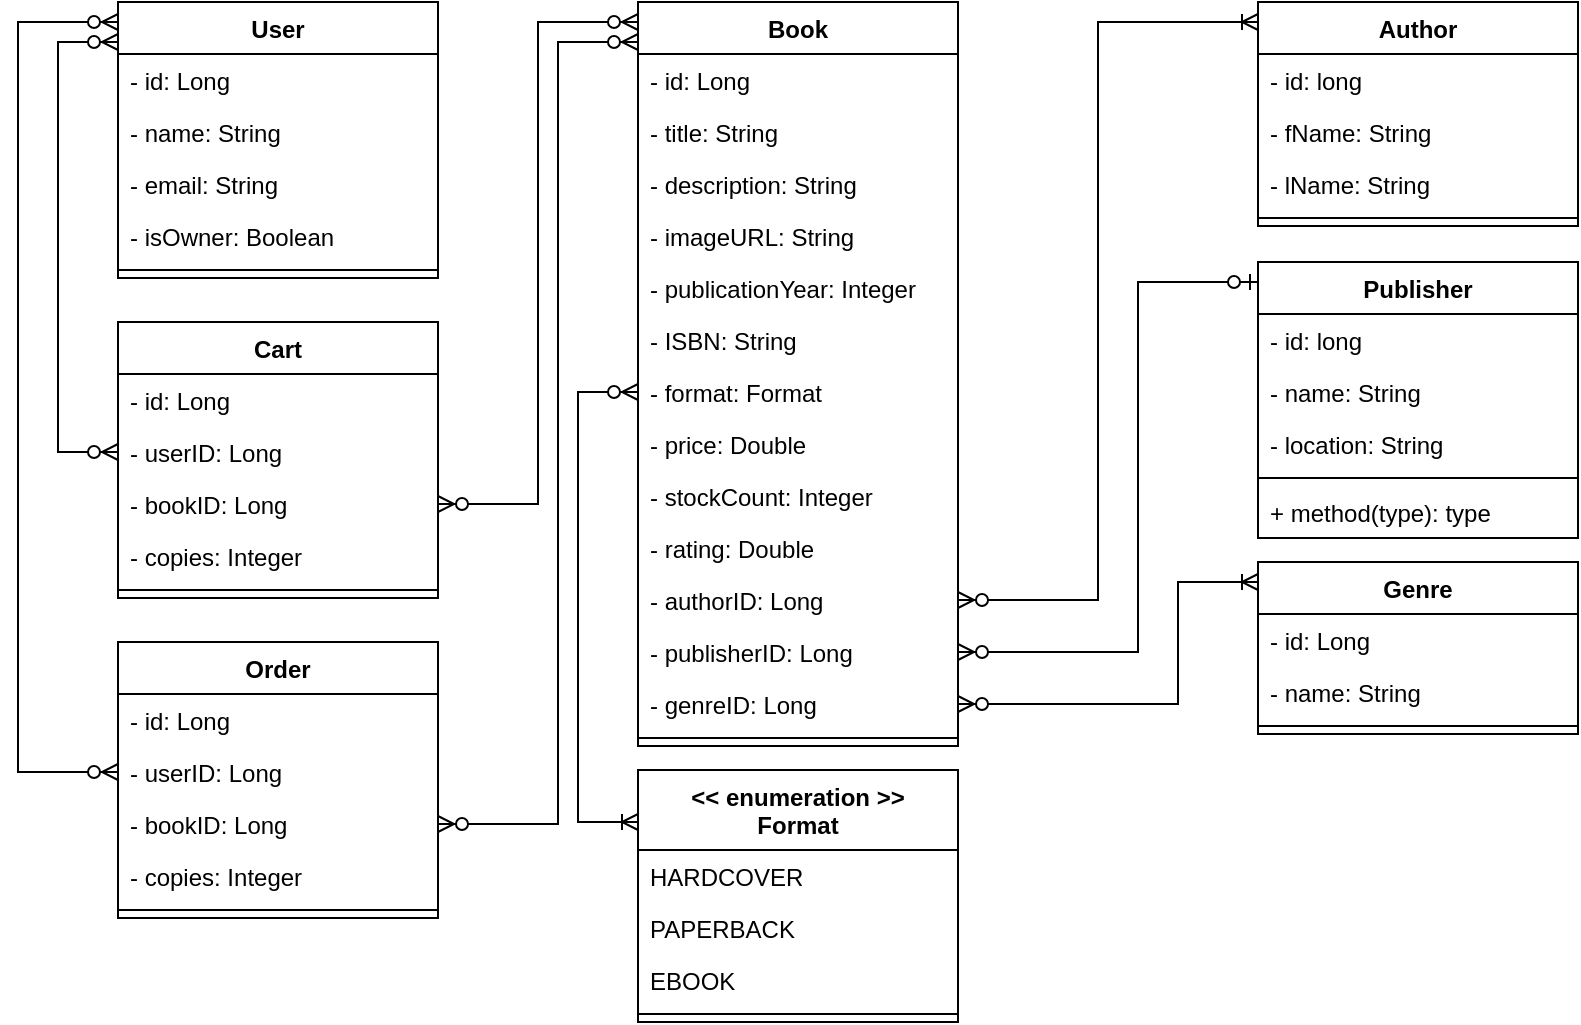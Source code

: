 <mxfile version="14.4.3" type="device"><diagram id="G3pTq0MA69egy5FtvFMT" name="Page-1"><mxGraphModel dx="946" dy="617" grid="1" gridSize="10" guides="1" tooltips="1" connect="1" arrows="1" fold="1" page="1" pageScale="1" pageWidth="850" pageHeight="1100" math="0" shadow="0"><root><mxCell id="0"/><mxCell id="1" parent="0"/><mxCell id="gHgjY98yb04o93Fi81qX-1" value="Book" style="swimlane;fontStyle=1;align=center;verticalAlign=top;childLayout=stackLayout;horizontal=1;startSize=26;horizontalStack=0;resizeParent=1;resizeParentMax=0;resizeLast=0;collapsible=1;marginBottom=0;" parent="1" vertex="1"><mxGeometry x="320" y="40" width="160" height="372" as="geometry"/></mxCell><mxCell id="gHgjY98yb04o93Fi81qX-5" value="- id: Long" style="text;strokeColor=none;fillColor=none;align=left;verticalAlign=top;spacingLeft=4;spacingRight=4;overflow=hidden;rotatable=0;points=[[0,0.5],[1,0.5]];portConstraint=eastwest;" parent="gHgjY98yb04o93Fi81qX-1" vertex="1"><mxGeometry y="26" width="160" height="26" as="geometry"/></mxCell><mxCell id="gHgjY98yb04o93Fi81qX-2" value="- title: String" style="text;strokeColor=none;fillColor=none;align=left;verticalAlign=top;spacingLeft=4;spacingRight=4;overflow=hidden;rotatable=0;points=[[0,0.5],[1,0.5]];portConstraint=eastwest;" parent="gHgjY98yb04o93Fi81qX-1" vertex="1"><mxGeometry y="52" width="160" height="26" as="geometry"/></mxCell><mxCell id="gHgjY98yb04o93Fi81qX-6" value="- description: String" style="text;strokeColor=none;fillColor=none;align=left;verticalAlign=top;spacingLeft=4;spacingRight=4;overflow=hidden;rotatable=0;points=[[0,0.5],[1,0.5]];portConstraint=eastwest;" parent="gHgjY98yb04o93Fi81qX-1" vertex="1"><mxGeometry y="78" width="160" height="26" as="geometry"/></mxCell><mxCell id="gHgjY98yb04o93Fi81qX-9" value="- imageURL: String" style="text;strokeColor=none;fillColor=none;align=left;verticalAlign=top;spacingLeft=4;spacingRight=4;overflow=hidden;rotatable=0;points=[[0,0.5],[1,0.5]];portConstraint=eastwest;" parent="gHgjY98yb04o93Fi81qX-1" vertex="1"><mxGeometry y="104" width="160" height="26" as="geometry"/></mxCell><mxCell id="gHgjY98yb04o93Fi81qX-10" value="- publicationYear: Integer" style="text;strokeColor=none;fillColor=none;align=left;verticalAlign=top;spacingLeft=4;spacingRight=4;overflow=hidden;rotatable=0;points=[[0,0.5],[1,0.5]];portConstraint=eastwest;" parent="gHgjY98yb04o93Fi81qX-1" vertex="1"><mxGeometry y="130" width="160" height="26" as="geometry"/></mxCell><mxCell id="gHgjY98yb04o93Fi81qX-53" value="- ISBN: String" style="text;strokeColor=none;fillColor=none;align=left;verticalAlign=top;spacingLeft=4;spacingRight=4;overflow=hidden;rotatable=0;points=[[0,0.5],[1,0.5]];portConstraint=eastwest;" parent="gHgjY98yb04o93Fi81qX-1" vertex="1"><mxGeometry y="156" width="160" height="26" as="geometry"/></mxCell><mxCell id="gHgjY98yb04o93Fi81qX-81" value="- format: Format" style="text;strokeColor=none;fillColor=none;align=left;verticalAlign=top;spacingLeft=4;spacingRight=4;overflow=hidden;rotatable=0;points=[[0,0.5],[1,0.5]];portConstraint=eastwest;" parent="gHgjY98yb04o93Fi81qX-1" vertex="1"><mxGeometry y="182" width="160" height="26" as="geometry"/></mxCell><mxCell id="gHgjY98yb04o93Fi81qX-77" value="- price: Double" style="text;strokeColor=none;fillColor=none;align=left;verticalAlign=top;spacingLeft=4;spacingRight=4;overflow=hidden;rotatable=0;points=[[0,0.5],[1,0.5]];portConstraint=eastwest;" parent="gHgjY98yb04o93Fi81qX-1" vertex="1"><mxGeometry y="208" width="160" height="26" as="geometry"/></mxCell><mxCell id="gHgjY98yb04o93Fi81qX-56" value="- stockCount: Integer" style="text;strokeColor=none;fillColor=none;align=left;verticalAlign=top;spacingLeft=4;spacingRight=4;overflow=hidden;rotatable=0;points=[[0,0.5],[1,0.5]];portConstraint=eastwest;" parent="gHgjY98yb04o93Fi81qX-1" vertex="1"><mxGeometry y="234" width="160" height="26" as="geometry"/></mxCell><mxCell id="gHgjY98yb04o93Fi81qX-43" value="- rating: Double" style="text;strokeColor=none;fillColor=none;align=left;verticalAlign=top;spacingLeft=4;spacingRight=4;overflow=hidden;rotatable=0;points=[[0,0.5],[1,0.5]];portConstraint=eastwest;" parent="gHgjY98yb04o93Fi81qX-1" vertex="1"><mxGeometry y="260" width="160" height="26" as="geometry"/></mxCell><mxCell id="gHgjY98yb04o93Fi81qX-8" value="- authorID: Long" style="text;strokeColor=none;fillColor=none;align=left;verticalAlign=top;spacingLeft=4;spacingRight=4;overflow=hidden;rotatable=0;points=[[0,0.5],[1,0.5]];portConstraint=eastwest;" parent="gHgjY98yb04o93Fi81qX-1" vertex="1"><mxGeometry y="286" width="160" height="26" as="geometry"/></mxCell><mxCell id="gHgjY98yb04o93Fi81qX-31" value="- publisherID: Long" style="text;strokeColor=none;fillColor=none;align=left;verticalAlign=top;spacingLeft=4;spacingRight=4;overflow=hidden;rotatable=0;points=[[0,0.5],[1,0.5]];portConstraint=eastwest;" parent="gHgjY98yb04o93Fi81qX-1" vertex="1"><mxGeometry y="312" width="160" height="26" as="geometry"/></mxCell><mxCell id="gHgjY98yb04o93Fi81qX-7" value="- genreID: Long" style="text;strokeColor=none;fillColor=none;align=left;verticalAlign=top;spacingLeft=4;spacingRight=4;overflow=hidden;rotatable=0;points=[[0,0.5],[1,0.5]];portConstraint=eastwest;" parent="gHgjY98yb04o93Fi81qX-1" vertex="1"><mxGeometry y="338" width="160" height="26" as="geometry"/></mxCell><mxCell id="gHgjY98yb04o93Fi81qX-3" value="" style="line;strokeWidth=1;fillColor=none;align=left;verticalAlign=middle;spacingTop=-1;spacingLeft=3;spacingRight=3;rotatable=0;labelPosition=right;points=[];portConstraint=eastwest;" parent="gHgjY98yb04o93Fi81qX-1" vertex="1"><mxGeometry y="364" width="160" height="8" as="geometry"/></mxCell><mxCell id="gHgjY98yb04o93Fi81qX-11" value="Author" style="swimlane;fontStyle=1;align=center;verticalAlign=top;childLayout=stackLayout;horizontal=1;startSize=26;horizontalStack=0;resizeParent=1;resizeParentMax=0;resizeLast=0;collapsible=1;marginBottom=0;" parent="1" vertex="1"><mxGeometry x="630" y="40" width="160" height="112" as="geometry"/></mxCell><mxCell id="gHgjY98yb04o93Fi81qX-12" value="- id: long" style="text;strokeColor=none;fillColor=none;align=left;verticalAlign=top;spacingLeft=4;spacingRight=4;overflow=hidden;rotatable=0;points=[[0,0.5],[1,0.5]];portConstraint=eastwest;" parent="gHgjY98yb04o93Fi81qX-11" vertex="1"><mxGeometry y="26" width="160" height="26" as="geometry"/></mxCell><mxCell id="gHgjY98yb04o93Fi81qX-13" value="- fName: String" style="text;strokeColor=none;fillColor=none;align=left;verticalAlign=top;spacingLeft=4;spacingRight=4;overflow=hidden;rotatable=0;points=[[0,0.5],[1,0.5]];portConstraint=eastwest;" parent="gHgjY98yb04o93Fi81qX-11" vertex="1"><mxGeometry y="52" width="160" height="26" as="geometry"/></mxCell><mxCell id="gHgjY98yb04o93Fi81qX-14" value="- lName: String" style="text;strokeColor=none;fillColor=none;align=left;verticalAlign=top;spacingLeft=4;spacingRight=4;overflow=hidden;rotatable=0;points=[[0,0.5],[1,0.5]];portConstraint=eastwest;" parent="gHgjY98yb04o93Fi81qX-11" vertex="1"><mxGeometry y="78" width="160" height="26" as="geometry"/></mxCell><mxCell id="gHgjY98yb04o93Fi81qX-19" value="" style="line;strokeWidth=1;fillColor=none;align=left;verticalAlign=middle;spacingTop=-1;spacingLeft=3;spacingRight=3;rotatable=0;labelPosition=right;points=[];portConstraint=eastwest;" parent="gHgjY98yb04o93Fi81qX-11" vertex="1"><mxGeometry y="104" width="160" height="8" as="geometry"/></mxCell><mxCell id="gHgjY98yb04o93Fi81qX-21" value="Publisher" style="swimlane;fontStyle=1;align=center;verticalAlign=top;childLayout=stackLayout;horizontal=1;startSize=26;horizontalStack=0;resizeParent=1;resizeParentMax=0;resizeLast=0;collapsible=1;marginBottom=0;" parent="1" vertex="1"><mxGeometry x="630" y="170" width="160" height="138" as="geometry"/></mxCell><mxCell id="gHgjY98yb04o93Fi81qX-22" value="- id: long" style="text;strokeColor=none;fillColor=none;align=left;verticalAlign=top;spacingLeft=4;spacingRight=4;overflow=hidden;rotatable=0;points=[[0,0.5],[1,0.5]];portConstraint=eastwest;" parent="gHgjY98yb04o93Fi81qX-21" vertex="1"><mxGeometry y="26" width="160" height="26" as="geometry"/></mxCell><mxCell id="gHgjY98yb04o93Fi81qX-23" value="- name: String" style="text;strokeColor=none;fillColor=none;align=left;verticalAlign=top;spacingLeft=4;spacingRight=4;overflow=hidden;rotatable=0;points=[[0,0.5],[1,0.5]];portConstraint=eastwest;" parent="gHgjY98yb04o93Fi81qX-21" vertex="1"><mxGeometry y="52" width="160" height="26" as="geometry"/></mxCell><mxCell id="gHgjY98yb04o93Fi81qX-24" value="- location: String" style="text;strokeColor=none;fillColor=none;align=left;verticalAlign=top;spacingLeft=4;spacingRight=4;overflow=hidden;rotatable=0;points=[[0,0.5],[1,0.5]];portConstraint=eastwest;" parent="gHgjY98yb04o93Fi81qX-21" vertex="1"><mxGeometry y="78" width="160" height="26" as="geometry"/></mxCell><mxCell id="gHgjY98yb04o93Fi81qX-29" value="" style="line;strokeWidth=1;fillColor=none;align=left;verticalAlign=middle;spacingTop=-1;spacingLeft=3;spacingRight=3;rotatable=0;labelPosition=right;points=[];portConstraint=eastwest;" parent="gHgjY98yb04o93Fi81qX-21" vertex="1"><mxGeometry y="104" width="160" height="8" as="geometry"/></mxCell><mxCell id="gHgjY98yb04o93Fi81qX-30" value="+ method(type): type" style="text;strokeColor=none;fillColor=none;align=left;verticalAlign=top;spacingLeft=4;spacingRight=4;overflow=hidden;rotatable=0;points=[[0,0.5],[1,0.5]];portConstraint=eastwest;" parent="gHgjY98yb04o93Fi81qX-21" vertex="1"><mxGeometry y="112" width="160" height="26" as="geometry"/></mxCell><mxCell id="gHgjY98yb04o93Fi81qX-32" value="Genre" style="swimlane;fontStyle=1;align=center;verticalAlign=top;childLayout=stackLayout;horizontal=1;startSize=26;horizontalStack=0;resizeParent=1;resizeParentMax=0;resizeLast=0;collapsible=1;marginBottom=0;" parent="1" vertex="1"><mxGeometry x="630" y="320" width="160" height="86" as="geometry"/></mxCell><mxCell id="gHgjY98yb04o93Fi81qX-33" value="- id: Long" style="text;strokeColor=none;fillColor=none;align=left;verticalAlign=top;spacingLeft=4;spacingRight=4;overflow=hidden;rotatable=0;points=[[0,0.5],[1,0.5]];portConstraint=eastwest;" parent="gHgjY98yb04o93Fi81qX-32" vertex="1"><mxGeometry y="26" width="160" height="26" as="geometry"/></mxCell><mxCell id="gHgjY98yb04o93Fi81qX-34" value="- name: String" style="text;strokeColor=none;fillColor=none;align=left;verticalAlign=top;spacingLeft=4;spacingRight=4;overflow=hidden;rotatable=0;points=[[0,0.5],[1,0.5]];portConstraint=eastwest;" parent="gHgjY98yb04o93Fi81qX-32" vertex="1"><mxGeometry y="52" width="160" height="26" as="geometry"/></mxCell><mxCell id="gHgjY98yb04o93Fi81qX-41" value="" style="line;strokeWidth=1;fillColor=none;align=left;verticalAlign=middle;spacingTop=-1;spacingLeft=3;spacingRight=3;rotatable=0;labelPosition=right;points=[];portConstraint=eastwest;" parent="gHgjY98yb04o93Fi81qX-32" vertex="1"><mxGeometry y="78" width="160" height="8" as="geometry"/></mxCell><mxCell id="gHgjY98yb04o93Fi81qX-45" style="edgeStyle=orthogonalEdgeStyle;rounded=0;orthogonalLoop=1;jettySize=auto;html=1;exitX=1;exitY=0.5;exitDx=0;exitDy=0;startArrow=ERzeroToMany;startFill=1;endArrow=ERzeroToOne;endFill=1;" parent="1" source="gHgjY98yb04o93Fi81qX-31" target="gHgjY98yb04o93Fi81qX-21" edge="1"><mxGeometry relative="1" as="geometry"><Array as="points"><mxPoint x="570" y="365"/><mxPoint x="570" y="180"/></Array></mxGeometry></mxCell><mxCell id="gHgjY98yb04o93Fi81qX-46" style="edgeStyle=orthogonalEdgeStyle;rounded=0;orthogonalLoop=1;jettySize=auto;html=1;exitX=1;exitY=0.5;exitDx=0;exitDy=0;startArrow=ERzeroToMany;startFill=1;endArrow=ERoneToMany;endFill=0;" parent="1" source="gHgjY98yb04o93Fi81qX-8" target="gHgjY98yb04o93Fi81qX-11" edge="1"><mxGeometry relative="1" as="geometry"><Array as="points"><mxPoint x="550" y="339"/><mxPoint x="550" y="50"/></Array></mxGeometry></mxCell><mxCell id="gHgjY98yb04o93Fi81qX-47" style="edgeStyle=orthogonalEdgeStyle;rounded=0;orthogonalLoop=1;jettySize=auto;html=1;exitX=1;exitY=0.5;exitDx=0;exitDy=0;startArrow=ERzeroToMany;startFill=1;endArrow=ERoneToMany;endFill=0;" parent="1" source="gHgjY98yb04o93Fi81qX-7" target="gHgjY98yb04o93Fi81qX-32" edge="1"><mxGeometry relative="1" as="geometry"><Array as="points"><mxPoint x="590" y="391"/><mxPoint x="590" y="330"/></Array></mxGeometry></mxCell><mxCell id="gHgjY98yb04o93Fi81qX-61" value="User" style="swimlane;fontStyle=1;align=center;verticalAlign=top;childLayout=stackLayout;horizontal=1;startSize=26;horizontalStack=0;resizeParent=1;resizeParentMax=0;resizeLast=0;collapsible=1;marginBottom=0;" parent="1" vertex="1"><mxGeometry x="60" y="40" width="160" height="138" as="geometry"/></mxCell><mxCell id="gHgjY98yb04o93Fi81qX-65" value="- id: Long" style="text;strokeColor=none;fillColor=none;align=left;verticalAlign=top;spacingLeft=4;spacingRight=4;overflow=hidden;rotatable=0;points=[[0,0.5],[1,0.5]];portConstraint=eastwest;" parent="gHgjY98yb04o93Fi81qX-61" vertex="1"><mxGeometry y="26" width="160" height="26" as="geometry"/></mxCell><mxCell id="gHgjY98yb04o93Fi81qX-62" value="- name: String" style="text;strokeColor=none;fillColor=none;align=left;verticalAlign=top;spacingLeft=4;spacingRight=4;overflow=hidden;rotatable=0;points=[[0,0.5],[1,0.5]];portConstraint=eastwest;" parent="gHgjY98yb04o93Fi81qX-61" vertex="1"><mxGeometry y="52" width="160" height="26" as="geometry"/></mxCell><mxCell id="gHgjY98yb04o93Fi81qX-70" value="- email: String" style="text;strokeColor=none;fillColor=none;align=left;verticalAlign=top;spacingLeft=4;spacingRight=4;overflow=hidden;rotatable=0;points=[[0,0.5],[1,0.5]];portConstraint=eastwest;" parent="gHgjY98yb04o93Fi81qX-61" vertex="1"><mxGeometry y="78" width="160" height="26" as="geometry"/></mxCell><mxCell id="gHgjY98yb04o93Fi81qX-80" value="- isOwner: Boolean" style="text;strokeColor=none;fillColor=none;align=left;verticalAlign=top;spacingLeft=4;spacingRight=4;overflow=hidden;rotatable=0;points=[[0,0.5],[1,0.5]];portConstraint=eastwest;" parent="gHgjY98yb04o93Fi81qX-61" vertex="1"><mxGeometry y="104" width="160" height="26" as="geometry"/></mxCell><mxCell id="gHgjY98yb04o93Fi81qX-63" value="" style="line;strokeWidth=1;fillColor=none;align=left;verticalAlign=middle;spacingTop=-1;spacingLeft=3;spacingRight=3;rotatable=0;labelPosition=right;points=[];portConstraint=eastwest;" parent="gHgjY98yb04o93Fi81qX-61" vertex="1"><mxGeometry y="130" width="160" height="8" as="geometry"/></mxCell><mxCell id="gHgjY98yb04o93Fi81qX-71" value="Cart" style="swimlane;fontStyle=1;align=center;verticalAlign=top;childLayout=stackLayout;horizontal=1;startSize=26;horizontalStack=0;resizeParent=1;resizeParentMax=0;resizeLast=0;collapsible=1;marginBottom=0;" parent="1" vertex="1"><mxGeometry x="60" y="200" width="160" height="138" as="geometry"/></mxCell><mxCell id="gHgjY98yb04o93Fi81qX-72" value="- id: Long" style="text;strokeColor=none;fillColor=none;align=left;verticalAlign=top;spacingLeft=4;spacingRight=4;overflow=hidden;rotatable=0;points=[[0,0.5],[1,0.5]];portConstraint=eastwest;" parent="gHgjY98yb04o93Fi81qX-71" vertex="1"><mxGeometry y="26" width="160" height="26" as="geometry"/></mxCell><mxCell id="gHgjY98yb04o93Fi81qX-73" value="- userID: Long" style="text;strokeColor=none;fillColor=none;align=left;verticalAlign=top;spacingLeft=4;spacingRight=4;overflow=hidden;rotatable=0;points=[[0,0.5],[1,0.5]];portConstraint=eastwest;" parent="gHgjY98yb04o93Fi81qX-71" vertex="1"><mxGeometry y="52" width="160" height="26" as="geometry"/></mxCell><mxCell id="gHgjY98yb04o93Fi81qX-74" value="- bookID: Long" style="text;strokeColor=none;fillColor=none;align=left;verticalAlign=top;spacingLeft=4;spacingRight=4;overflow=hidden;rotatable=0;points=[[0,0.5],[1,0.5]];portConstraint=eastwest;" parent="gHgjY98yb04o93Fi81qX-71" vertex="1"><mxGeometry y="78" width="160" height="26" as="geometry"/></mxCell><mxCell id="gHgjY98yb04o93Fi81qX-76" value="- copies: Integer" style="text;strokeColor=none;fillColor=none;align=left;verticalAlign=top;spacingLeft=4;spacingRight=4;overflow=hidden;rotatable=0;points=[[0,0.5],[1,0.5]];portConstraint=eastwest;" parent="gHgjY98yb04o93Fi81qX-71" vertex="1"><mxGeometry y="104" width="160" height="26" as="geometry"/></mxCell><mxCell id="gHgjY98yb04o93Fi81qX-75" value="" style="line;strokeWidth=1;fillColor=none;align=left;verticalAlign=middle;spacingTop=-1;spacingLeft=3;spacingRight=3;rotatable=0;labelPosition=right;points=[];portConstraint=eastwest;" parent="gHgjY98yb04o93Fi81qX-71" vertex="1"><mxGeometry y="130" width="160" height="8" as="geometry"/></mxCell><mxCell id="gHgjY98yb04o93Fi81qX-78" style="edgeStyle=orthogonalEdgeStyle;rounded=0;orthogonalLoop=1;jettySize=auto;html=1;exitX=1;exitY=0.5;exitDx=0;exitDy=0;startArrow=ERzeroToMany;startFill=1;endArrow=ERzeroToMany;endFill=1;" parent="1" source="gHgjY98yb04o93Fi81qX-74" target="gHgjY98yb04o93Fi81qX-1" edge="1"><mxGeometry relative="1" as="geometry"><Array as="points"><mxPoint x="270" y="291"/><mxPoint x="270" y="50"/></Array></mxGeometry></mxCell><mxCell id="gHgjY98yb04o93Fi81qX-79" style="edgeStyle=orthogonalEdgeStyle;rounded=0;orthogonalLoop=1;jettySize=auto;html=1;exitX=0;exitY=0.5;exitDx=0;exitDy=0;startArrow=ERzeroToMany;startFill=1;endArrow=ERzeroToMany;endFill=1;" parent="1" source="gHgjY98yb04o93Fi81qX-73" target="gHgjY98yb04o93Fi81qX-61" edge="1"><mxGeometry relative="1" as="geometry"><Array as="points"><mxPoint x="30" y="265"/><mxPoint x="30" y="60"/></Array></mxGeometry></mxCell><mxCell id="gHgjY98yb04o93Fi81qX-82" value="&lt;&lt; enumeration &gt;&gt;&#10;Format" style="swimlane;fontStyle=1;align=center;verticalAlign=top;childLayout=stackLayout;horizontal=1;startSize=40;horizontalStack=0;resizeParent=1;resizeParentMax=0;resizeLast=0;collapsible=1;marginBottom=0;" parent="1" vertex="1"><mxGeometry x="320" y="424" width="160" height="126" as="geometry"/></mxCell><mxCell id="gHgjY98yb04o93Fi81qX-83" value="HARDCOVER" style="text;strokeColor=none;fillColor=none;align=left;verticalAlign=top;spacingLeft=4;spacingRight=4;overflow=hidden;rotatable=0;points=[[0,0.5],[1,0.5]];portConstraint=eastwest;" parent="gHgjY98yb04o93Fi81qX-82" vertex="1"><mxGeometry y="40" width="160" height="26" as="geometry"/></mxCell><mxCell id="gHgjY98yb04o93Fi81qX-84" value="PAPERBACK" style="text;strokeColor=none;fillColor=none;align=left;verticalAlign=top;spacingLeft=4;spacingRight=4;overflow=hidden;rotatable=0;points=[[0,0.5],[1,0.5]];portConstraint=eastwest;" parent="gHgjY98yb04o93Fi81qX-82" vertex="1"><mxGeometry y="66" width="160" height="26" as="geometry"/></mxCell><mxCell id="gHgjY98yb04o93Fi81qX-85" value="EBOOK" style="text;strokeColor=none;fillColor=none;align=left;verticalAlign=top;spacingLeft=4;spacingRight=4;overflow=hidden;rotatable=0;points=[[0,0.5],[1,0.5]];portConstraint=eastwest;" parent="gHgjY98yb04o93Fi81qX-82" vertex="1"><mxGeometry y="92" width="160" height="26" as="geometry"/></mxCell><mxCell id="gHgjY98yb04o93Fi81qX-87" value="" style="line;strokeWidth=1;fillColor=none;align=left;verticalAlign=middle;spacingTop=-1;spacingLeft=3;spacingRight=3;rotatable=0;labelPosition=right;points=[];portConstraint=eastwest;" parent="gHgjY98yb04o93Fi81qX-82" vertex="1"><mxGeometry y="118" width="160" height="8" as="geometry"/></mxCell><mxCell id="gHgjY98yb04o93Fi81qX-88" style="edgeStyle=orthogonalEdgeStyle;rounded=0;orthogonalLoop=1;jettySize=auto;html=1;exitX=0;exitY=0.5;exitDx=0;exitDy=0;startArrow=ERzeroToMany;startFill=1;endArrow=ERoneToMany;endFill=0;" parent="1" source="gHgjY98yb04o93Fi81qX-81" target="gHgjY98yb04o93Fi81qX-82" edge="1"><mxGeometry relative="1" as="geometry"><Array as="points"><mxPoint x="290" y="235"/><mxPoint x="290" y="450"/></Array></mxGeometry></mxCell><mxCell id="hpOmpWGxC_BpyK3Sy4Xm-1" value="Order" style="swimlane;fontStyle=1;align=center;verticalAlign=top;childLayout=stackLayout;horizontal=1;startSize=26;horizontalStack=0;resizeParent=1;resizeParentMax=0;resizeLast=0;collapsible=1;marginBottom=0;" vertex="1" parent="1"><mxGeometry x="60" y="360" width="160" height="138" as="geometry"/></mxCell><mxCell id="hpOmpWGxC_BpyK3Sy4Xm-2" value="- id: Long" style="text;strokeColor=none;fillColor=none;align=left;verticalAlign=top;spacingLeft=4;spacingRight=4;overflow=hidden;rotatable=0;points=[[0,0.5],[1,0.5]];portConstraint=eastwest;" vertex="1" parent="hpOmpWGxC_BpyK3Sy4Xm-1"><mxGeometry y="26" width="160" height="26" as="geometry"/></mxCell><mxCell id="hpOmpWGxC_BpyK3Sy4Xm-3" value="- userID: Long" style="text;strokeColor=none;fillColor=none;align=left;verticalAlign=top;spacingLeft=4;spacingRight=4;overflow=hidden;rotatable=0;points=[[0,0.5],[1,0.5]];portConstraint=eastwest;" vertex="1" parent="hpOmpWGxC_BpyK3Sy4Xm-1"><mxGeometry y="52" width="160" height="26" as="geometry"/></mxCell><mxCell id="hpOmpWGxC_BpyK3Sy4Xm-4" value="- bookID: Long" style="text;strokeColor=none;fillColor=none;align=left;verticalAlign=top;spacingLeft=4;spacingRight=4;overflow=hidden;rotatable=0;points=[[0,0.5],[1,0.5]];portConstraint=eastwest;" vertex="1" parent="hpOmpWGxC_BpyK3Sy4Xm-1"><mxGeometry y="78" width="160" height="26" as="geometry"/></mxCell><mxCell id="hpOmpWGxC_BpyK3Sy4Xm-5" value="- copies: Integer" style="text;strokeColor=none;fillColor=none;align=left;verticalAlign=top;spacingLeft=4;spacingRight=4;overflow=hidden;rotatable=0;points=[[0,0.5],[1,0.5]];portConstraint=eastwest;" vertex="1" parent="hpOmpWGxC_BpyK3Sy4Xm-1"><mxGeometry y="104" width="160" height="26" as="geometry"/></mxCell><mxCell id="hpOmpWGxC_BpyK3Sy4Xm-6" value="" style="line;strokeWidth=1;fillColor=none;align=left;verticalAlign=middle;spacingTop=-1;spacingLeft=3;spacingRight=3;rotatable=0;labelPosition=right;points=[];portConstraint=eastwest;" vertex="1" parent="hpOmpWGxC_BpyK3Sy4Xm-1"><mxGeometry y="130" width="160" height="8" as="geometry"/></mxCell><mxCell id="hpOmpWGxC_BpyK3Sy4Xm-7" style="edgeStyle=orthogonalEdgeStyle;rounded=0;orthogonalLoop=1;jettySize=auto;html=1;exitX=0;exitY=0.5;exitDx=0;exitDy=0;startArrow=ERzeroToMany;startFill=1;endArrow=ERzeroToMany;endFill=1;" edge="1" parent="1" source="hpOmpWGxC_BpyK3Sy4Xm-3" target="gHgjY98yb04o93Fi81qX-61"><mxGeometry relative="1" as="geometry"><Array as="points"><mxPoint x="10" y="425"/><mxPoint x="10" y="50"/></Array><mxPoint x="40" y="515" as="sourcePoint"/><mxPoint x="40" y="300" as="targetPoint"/></mxGeometry></mxCell><mxCell id="hpOmpWGxC_BpyK3Sy4Xm-8" style="edgeStyle=orthogonalEdgeStyle;rounded=0;orthogonalLoop=1;jettySize=auto;html=1;exitX=1;exitY=0.5;exitDx=0;exitDy=0;startArrow=ERzeroToMany;startFill=1;endArrow=ERzeroToMany;endFill=1;" edge="1" parent="1" source="hpOmpWGxC_BpyK3Sy4Xm-4" target="gHgjY98yb04o93Fi81qX-1"><mxGeometry relative="1" as="geometry"><Array as="points"><mxPoint x="280" y="451"/><mxPoint x="280" y="60"/></Array><mxPoint x="230" y="301" as="sourcePoint"/><mxPoint x="330" y="60" as="targetPoint"/></mxGeometry></mxCell></root></mxGraphModel></diagram></mxfile>